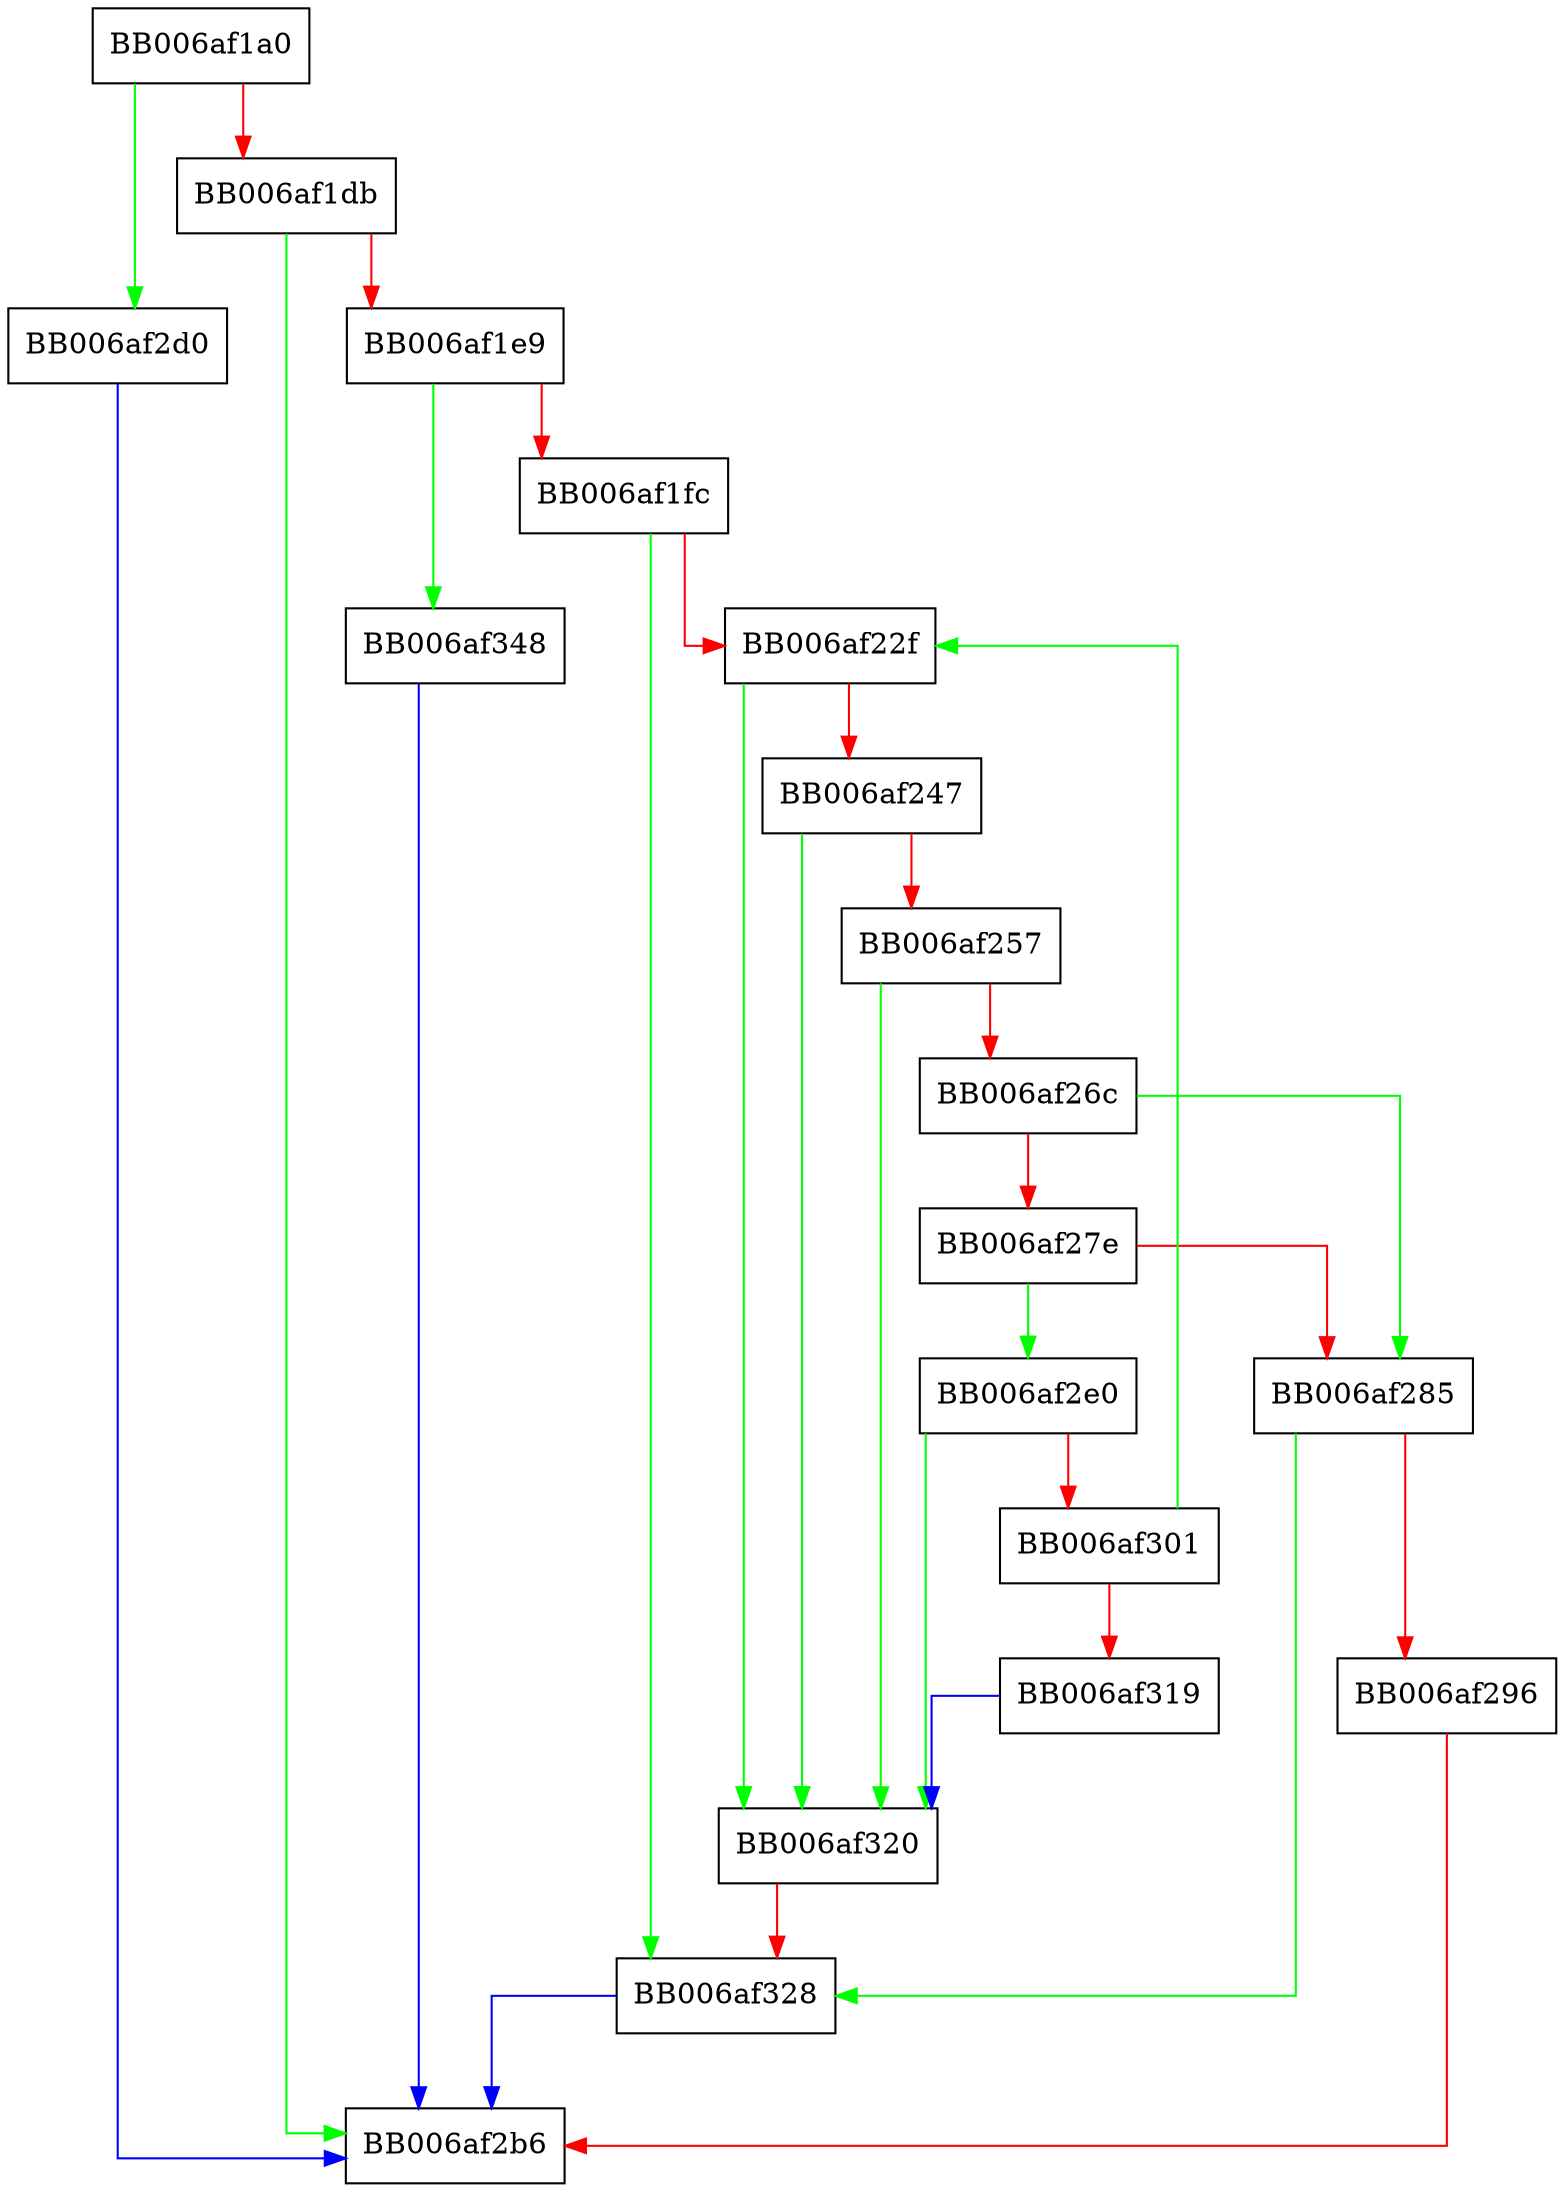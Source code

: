 digraph prepare_rsa_params {
  node [shape="box"];
  graph [splines=ortho];
  BB006af1a0 -> BB006af2d0 [color="green"];
  BB006af1a0 -> BB006af1db [color="red"];
  BB006af1db -> BB006af2b6 [color="green"];
  BB006af1db -> BB006af1e9 [color="red"];
  BB006af1e9 -> BB006af348 [color="green"];
  BB006af1e9 -> BB006af1fc [color="red"];
  BB006af1fc -> BB006af328 [color="green"];
  BB006af1fc -> BB006af22f [color="red"];
  BB006af22f -> BB006af320 [color="green"];
  BB006af22f -> BB006af247 [color="red"];
  BB006af247 -> BB006af320 [color="green"];
  BB006af247 -> BB006af257 [color="red"];
  BB006af257 -> BB006af320 [color="green"];
  BB006af257 -> BB006af26c [color="red"];
  BB006af26c -> BB006af285 [color="green"];
  BB006af26c -> BB006af27e [color="red"];
  BB006af27e -> BB006af2e0 [color="green"];
  BB006af27e -> BB006af285 [color="red"];
  BB006af285 -> BB006af328 [color="green"];
  BB006af285 -> BB006af296 [color="red"];
  BB006af296 -> BB006af2b6 [color="red"];
  BB006af2d0 -> BB006af2b6 [color="blue"];
  BB006af2e0 -> BB006af320 [color="green"];
  BB006af2e0 -> BB006af301 [color="red"];
  BB006af301 -> BB006af22f [color="green"];
  BB006af301 -> BB006af319 [color="red"];
  BB006af319 -> BB006af320 [color="blue"];
  BB006af320 -> BB006af328 [color="red"];
  BB006af328 -> BB006af2b6 [color="blue"];
  BB006af348 -> BB006af2b6 [color="blue"];
}